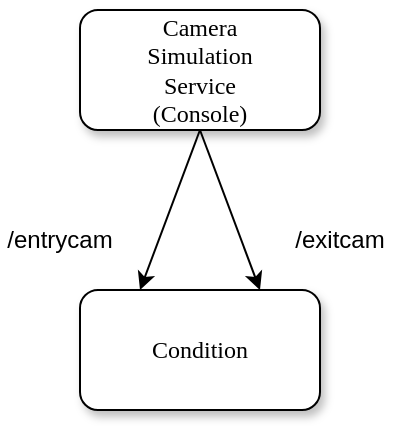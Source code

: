 <mxfile version="19.0.2" type="device"><diagram name="Page-1" id="10a91c8b-09ff-31b1-d368-03940ed4cc9e"><mxGraphModel dx="1166" dy="879" grid="1" gridSize="10" guides="1" tooltips="1" connect="1" arrows="1" fold="1" page="1" pageScale="1" pageWidth="1100" pageHeight="850" background="none" math="0" shadow="0"><root><mxCell id="0"/><mxCell id="1" parent="0"/><mxCell id="62893188c0fa7362-1" value="Camera&lt;br&gt;Simulation&lt;br&gt;Service&lt;br&gt;(Console)" style="whiteSpace=wrap;html=1;rounded=1;shadow=1;labelBackgroundColor=none;strokeWidth=1;fontFamily=Verdana;fontSize=12;align=center;" parent="1" vertex="1"><mxGeometry x="620" y="60" width="120" height="60" as="geometry"/></mxCell><mxCell id="62893188c0fa7362-2" value="&lt;span&gt;Condition&lt;/span&gt;" style="whiteSpace=wrap;html=1;rounded=1;shadow=1;labelBackgroundColor=none;strokeWidth=1;fontFamily=Verdana;fontSize=12;align=center;" parent="1" vertex="1"><mxGeometry x="620" y="200" width="120" height="60" as="geometry"/></mxCell><mxCell id="uAOADtQzUbLEYuIxpCNc-2" value="" style="endArrow=classic;html=1;rounded=0;exitX=0.5;exitY=1;exitDx=0;exitDy=0;entryX=0.25;entryY=0;entryDx=0;entryDy=0;" edge="1" parent="1" source="62893188c0fa7362-1" target="62893188c0fa7362-2"><mxGeometry width="50" height="50" relative="1" as="geometry"><mxPoint x="520" y="295" as="sourcePoint"/><mxPoint x="570" y="245" as="targetPoint"/><Array as="points"/></mxGeometry></mxCell><mxCell id="uAOADtQzUbLEYuIxpCNc-3" value="" style="endArrow=classic;html=1;rounded=0;exitX=0.5;exitY=1;exitDx=0;exitDy=0;entryX=0.75;entryY=0;entryDx=0;entryDy=0;" edge="1" parent="1" source="62893188c0fa7362-1" target="62893188c0fa7362-2"><mxGeometry width="50" height="50" relative="1" as="geometry"><mxPoint x="520" y="450" as="sourcePoint"/><mxPoint x="780" y="170" as="targetPoint"/></mxGeometry></mxCell><mxCell id="uAOADtQzUbLEYuIxpCNc-4" value="/entrycam" style="text;html=1;strokeColor=none;fillColor=none;align=center;verticalAlign=middle;whiteSpace=wrap;rounded=0;" vertex="1" parent="1"><mxGeometry x="580" y="160" width="60" height="30" as="geometry"/></mxCell><mxCell id="uAOADtQzUbLEYuIxpCNc-5" value="/exitcam" style="text;html=1;strokeColor=none;fillColor=none;align=center;verticalAlign=middle;whiteSpace=wrap;rounded=0;" vertex="1" parent="1"><mxGeometry x="720" y="160" width="60" height="30" as="geometry"/></mxCell></root></mxGraphModel></diagram></mxfile>